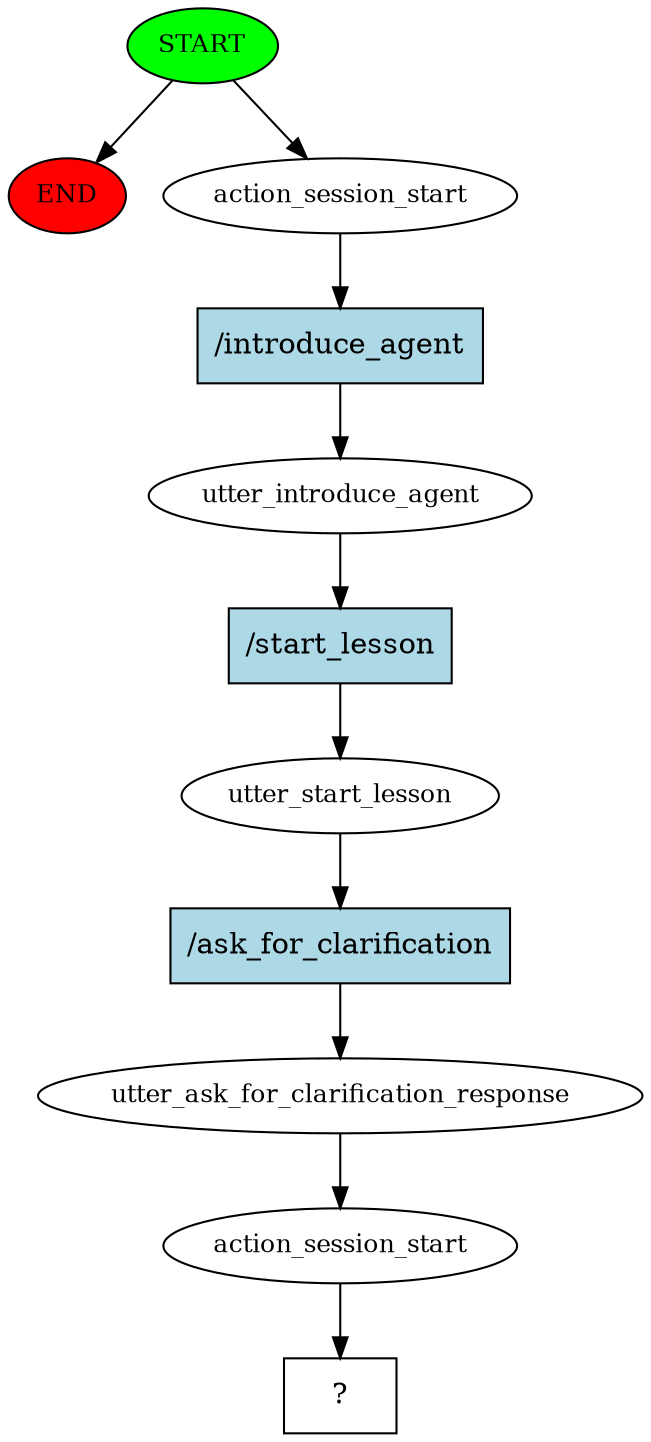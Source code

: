 digraph  {
0 [class="start active", fillcolor=green, fontsize=12, label=START, style=filled];
"-1" [class=end, fillcolor=red, fontsize=12, label=END, style=filled];
1 [class=active, fontsize=12, label=action_session_start];
2 [class=active, fontsize=12, label=utter_introduce_agent];
3 [class=active, fontsize=12, label=utter_start_lesson];
4 [class=active, fontsize=12, label=utter_ask_for_clarification_response];
5 [class=active, fontsize=12, label=action_session_start];
6 [class="intent dashed active", label="  ?  ", shape=rect];
7 [class="intent active", fillcolor=lightblue, label="/introduce_agent", shape=rect, style=filled];
8 [class="intent active", fillcolor=lightblue, label="/start_lesson", shape=rect, style=filled];
9 [class="intent active", fillcolor=lightblue, label="/ask_for_clarification", shape=rect, style=filled];
0 -> "-1"  [class="", key=NONE, label=""];
0 -> 1  [class=active, key=NONE, label=""];
1 -> 7  [class=active, key=0];
2 -> 8  [class=active, key=0];
3 -> 9  [class=active, key=0];
4 -> 5  [class=active, key=NONE, label=""];
5 -> 6  [class=active, key=NONE, label=""];
7 -> 2  [class=active, key=0];
8 -> 3  [class=active, key=0];
9 -> 4  [class=active, key=0];
}
